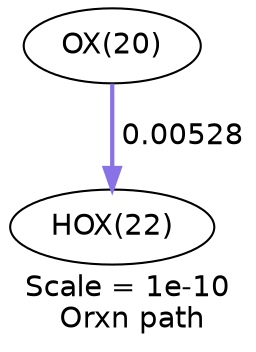 digraph reaction_paths {
center=1;
s22 -> s24[fontname="Helvetica", style="setlinewidth(2.04)", arrowsize=1.02, color="0.7, 0.505, 0.9"
, label=" 0.00528"];
s22 [ fontname="Helvetica", label="OX(20)"];
s24 [ fontname="Helvetica", label="HOX(22)"];
 label = "Scale = 1e-10\l Orxn path";
 fontname = "Helvetica";
}
